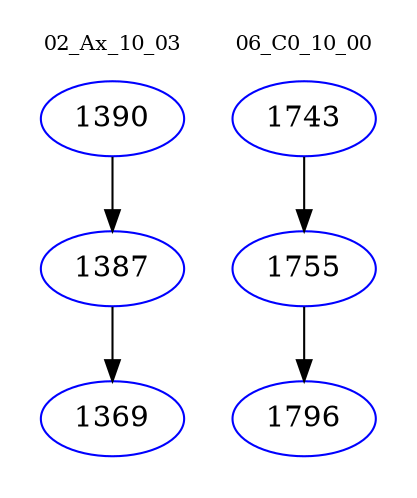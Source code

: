 digraph{
subgraph cluster_0 {
color = white
label = "02_Ax_10_03";
fontsize=10;
T0_1390 [label="1390", color="blue"]
T0_1390 -> T0_1387 [color="black"]
T0_1387 [label="1387", color="blue"]
T0_1387 -> T0_1369 [color="black"]
T0_1369 [label="1369", color="blue"]
}
subgraph cluster_1 {
color = white
label = "06_C0_10_00";
fontsize=10;
T1_1743 [label="1743", color="blue"]
T1_1743 -> T1_1755 [color="black"]
T1_1755 [label="1755", color="blue"]
T1_1755 -> T1_1796 [color="black"]
T1_1796 [label="1796", color="blue"]
}
}
